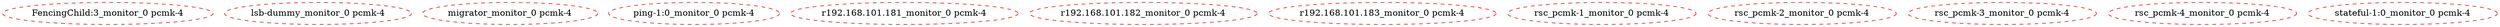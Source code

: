  digraph "g" {
"FencingChild:3_monitor_0 pcmk-4" [ style=dashed color="red" fontcolor="black"]
"lsb-dummy_monitor_0 pcmk-4" [ style=dashed color="red" fontcolor="black"]
"migrator_monitor_0 pcmk-4" [ style=dashed color="red" fontcolor="black"]
"ping-1:0_monitor_0 pcmk-4" [ style=dashed color="red" fontcolor="black"]
"r192.168.101.181_monitor_0 pcmk-4" [ style=dashed color="red" fontcolor="black"]
"r192.168.101.182_monitor_0 pcmk-4" [ style=dashed color="red" fontcolor="black"]
"r192.168.101.183_monitor_0 pcmk-4" [ style=dashed color="red" fontcolor="black"]
"rsc_pcmk-1_monitor_0 pcmk-4" [ style=dashed color="red" fontcolor="black"]
"rsc_pcmk-2_monitor_0 pcmk-4" [ style=dashed color="red" fontcolor="black"]
"rsc_pcmk-3_monitor_0 pcmk-4" [ style=dashed color="red" fontcolor="black"]
"rsc_pcmk-4_monitor_0 pcmk-4" [ style=dashed color="red" fontcolor="black"]
"stateful-1:0_monitor_0 pcmk-4" [ style=dashed color="red" fontcolor="black"]
}
